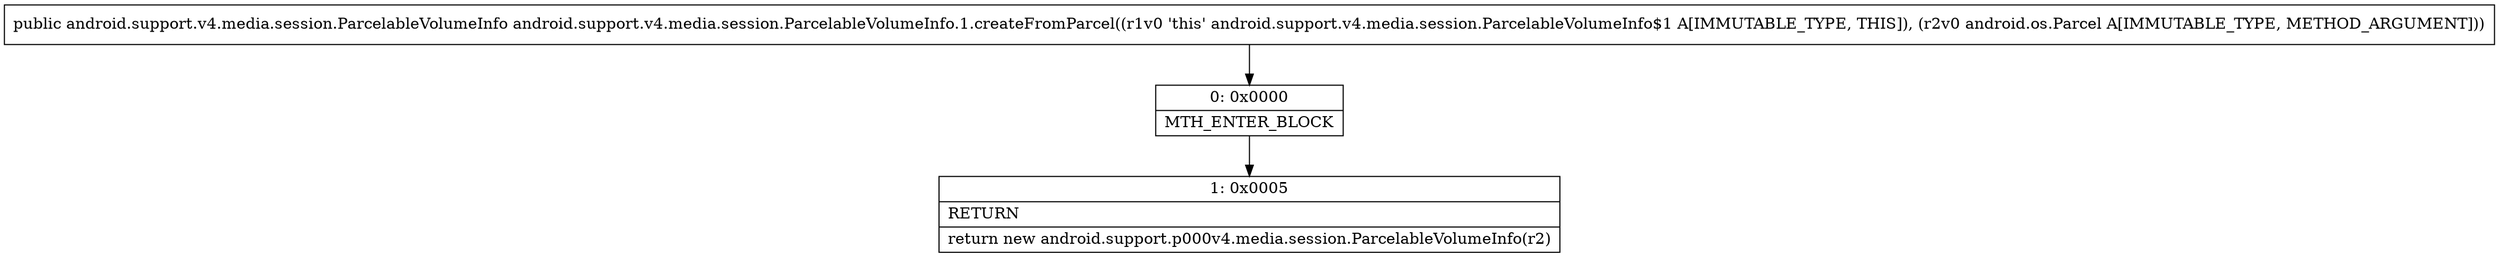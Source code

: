 digraph "CFG forandroid.support.v4.media.session.ParcelableVolumeInfo.1.createFromParcel(Landroid\/os\/Parcel;)Landroid\/support\/v4\/media\/session\/ParcelableVolumeInfo;" {
Node_0 [shape=record,label="{0\:\ 0x0000|MTH_ENTER_BLOCK\l}"];
Node_1 [shape=record,label="{1\:\ 0x0005|RETURN\l|return new android.support.p000v4.media.session.ParcelableVolumeInfo(r2)\l}"];
MethodNode[shape=record,label="{public android.support.v4.media.session.ParcelableVolumeInfo android.support.v4.media.session.ParcelableVolumeInfo.1.createFromParcel((r1v0 'this' android.support.v4.media.session.ParcelableVolumeInfo$1 A[IMMUTABLE_TYPE, THIS]), (r2v0 android.os.Parcel A[IMMUTABLE_TYPE, METHOD_ARGUMENT])) }"];
MethodNode -> Node_0;
Node_0 -> Node_1;
}

